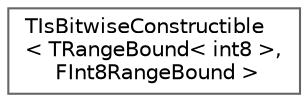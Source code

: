 digraph "Graphical Class Hierarchy"
{
 // INTERACTIVE_SVG=YES
 // LATEX_PDF_SIZE
  bgcolor="transparent";
  edge [fontname=Helvetica,fontsize=10,labelfontname=Helvetica,labelfontsize=10];
  node [fontname=Helvetica,fontsize=10,shape=box,height=0.2,width=0.4];
  rankdir="LR";
  Node0 [id="Node000000",label="TIsBitwiseConstructible\l\< TRangeBound\< int8 \>,\l FInt8RangeBound \>",height=0.2,width=0.4,color="grey40", fillcolor="white", style="filled",URL="$df/d35/structTIsBitwiseConstructible_3_01TRangeBound_3_01int8_01_4_00_01FInt8RangeBound_01_4.html",tooltip=" "];
}
